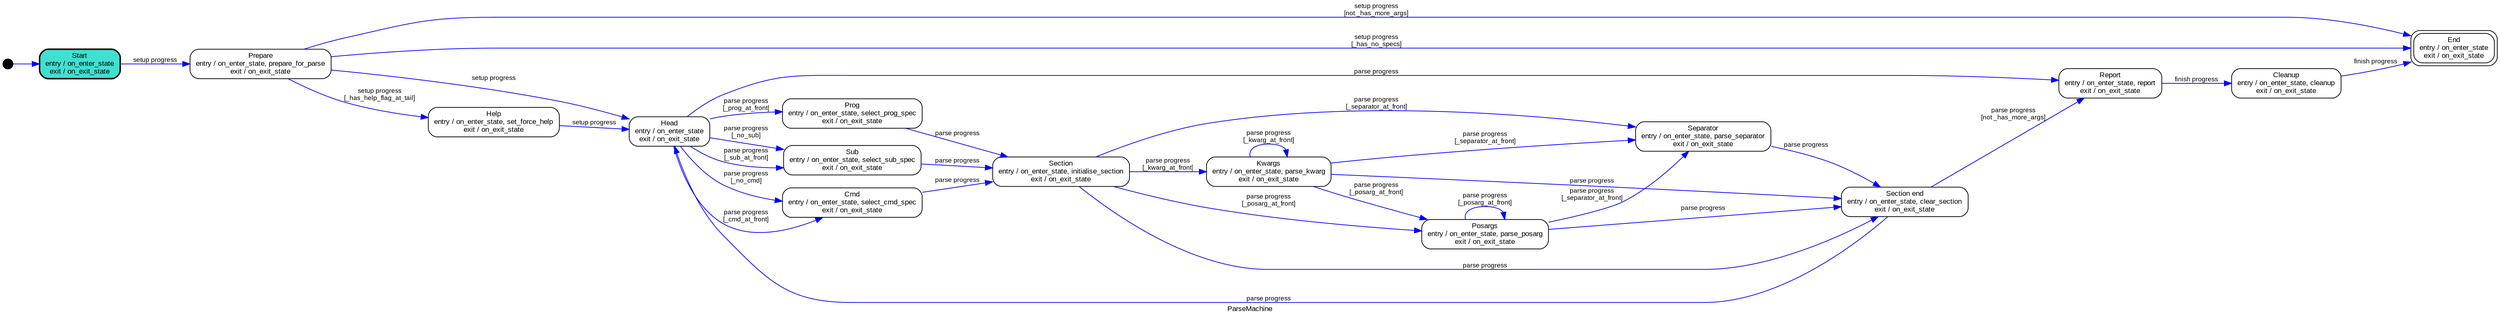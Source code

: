 digraph list {
label=ParseMachine;
fontname=Arial;
fontsize=10;
rankdir=LR;
i [shape=circle, style=filled, fontsize=1, fixedsize=true, width=0.2, height=0.2, fillcolor=black];
i -> Start [label="", color=blue, fontname=Arial, fontsize=9];
Start [label="Start\nentry / on_enter_state\nexit / on_exit_state", shape=rectangle, style="rounded, filled", fontname=Arial, fontsize=10, peripheries=1, penwidth=2, fillcolor=turquoise];
Start -> Prepare [label="setup progress", color=blue, fontname=Arial, fontsize=9];
Prepare [label="Prepare\nentry / on_enter_state, prepare_for_parse\nexit / on_exit_state", shape=rectangle, style="rounded, filled", fontname=Arial, fontsize=10, peripheries=1, fillcolor=white];
Prepare -> End [label="setup progress\n[not _has_more_args]", color=blue, fontname=Arial, fontsize=9];
Prepare -> End [label="setup progress\n[_has_no_specs]", color=blue, fontname=Arial, fontsize=9];
Prepare -> Help [label="setup progress\n[_has_help_flag_at_tail]", color=blue, fontname=Arial, fontsize=9];
Prepare -> Head [label="setup progress", color=blue, fontname=Arial, fontsize=9];
Help [label="Help\nentry / on_enter_state, set_force_help\nexit / on_exit_state", shape=rectangle, style="rounded, filled", fontname=Arial, fontsize=10, peripheries=1, fillcolor=white];
Help -> Head [label="setup progress", color=blue, fontname=Arial, fontsize=9];
Head [label="Head\nentry / on_enter_state\nexit / on_exit_state", shape=rectangle, style="rounded, filled", fontname=Arial, fontsize=10, peripheries=1, fillcolor=white];
Head -> Prog [label="parse progress\n[_prog_at_front]", color=blue, fontname=Arial, fontsize=9];
Head -> Cmd [label="parse progress\n[_cmd_at_front]", color=blue, fontname=Arial, fontsize=9];
Head -> Cmd [label="parse progress\n[_no_cmd]", color=blue, fontname=Arial, fontsize=9];
Head -> Sub [label="parse progress\n[_sub_at_front]", color=blue, fontname=Arial, fontsize=9];
Head -> Sub [label="parse progress\n[_no_sub]", color=blue, fontname=Arial, fontsize=9];
Head -> Report [label="parse progress", color=blue, fontname=Arial, fontsize=9];
Section [label="Section\nentry / on_enter_state, initialise_section\nexit / on_exit_state", shape=rectangle, style="rounded, filled", fontname=Arial, fontsize=10, peripheries=1, fillcolor=white];
Section -> Kwargs [label="parse progress\n[_kwarg_at_front]", color=blue, fontname=Arial, fontsize=9];
Section -> Posargs [label="parse progress\n[_posarg_at_front]", color=blue, fontname=Arial, fontsize=9];
Section -> Separator [label="parse progress\n[_separator_at_front]", color=blue, fontname=Arial, fontsize=9];
Section -> Section_end [label="parse progress", color=blue, fontname=Arial, fontsize=9];
Prog [label="Prog\nentry / on_enter_state, select_prog_spec\nexit / on_exit_state", shape=rectangle, style="rounded, filled", fontname=Arial, fontsize=10, peripheries=1, fillcolor=white];
Prog -> Section [label="parse progress", color=blue, fontname=Arial, fontsize=9];
Cmd [label="Cmd\nentry / on_enter_state, select_cmd_spec\nexit / on_exit_state", shape=rectangle, style="rounded, filled", fontname=Arial, fontsize=10, peripheries=1, fillcolor=white];
Cmd -> Section [label="parse progress", color=blue, fontname=Arial, fontsize=9];
Sub [label="Sub\nentry / on_enter_state, select_sub_spec\nexit / on_exit_state", shape=rectangle, style="rounded, filled", fontname=Arial, fontsize=10, peripheries=1, fillcolor=white];
Sub -> Section [label="parse progress", color=blue, fontname=Arial, fontsize=9];
Kwargs [label="Kwargs\nentry / on_enter_state, parse_kwarg\nexit / on_exit_state", shape=rectangle, style="rounded, filled", fontname=Arial, fontsize=10, peripheries=1, fillcolor=white];
Kwargs -> Kwargs [label="parse progress\n[_kwarg_at_front]", color=blue, fontname=Arial, fontsize=9];
Kwargs -> Posargs [label="parse progress\n[_posarg_at_front]", color=blue, fontname=Arial, fontsize=9];
Kwargs -> Separator [label="parse progress\n[_separator_at_front]", color=blue, fontname=Arial, fontsize=9];
Kwargs -> Section_end [label="parse progress", color=blue, fontname=Arial, fontsize=9];
Posargs [label="Posargs\nentry / on_enter_state, parse_posarg\nexit / on_exit_state", shape=rectangle, style="rounded, filled", fontname=Arial, fontsize=10, peripheries=1, fillcolor=white];
Posargs -> Posargs [label="parse progress\n[_posarg_at_front]", color=blue, fontname=Arial, fontsize=9];
Posargs -> Separator [label="parse progress\n[_separator_at_front]", color=blue, fontname=Arial, fontsize=9];
Posargs -> Section_end [label="parse progress", color=blue, fontname=Arial, fontsize=9];
Separator [label="Separator\nentry / on_enter_state, parse_separator\nexit / on_exit_state", shape=rectangle, style="rounded, filled", fontname=Arial, fontsize=10, peripheries=1, fillcolor=white];
Separator -> Section_end [label="parse progress", color=blue, fontname=Arial, fontsize=9];
Section_end [label="Section end\nentry / on_enter_state, clear_section\nexit / on_exit_state", shape=rectangle, style="rounded, filled", fontname=Arial, fontsize=10, peripheries=1, fillcolor=white];
Section_end -> Report [label="parse progress\n[not _has_more_args]", color=blue, fontname=Arial, fontsize=9];
Section_end -> Head [label="parse progress", color=blue, fontname=Arial, fontsize=9];
Cleanup [label="Cleanup\nentry / on_enter_state, cleanup\nexit / on_exit_state", shape=rectangle, style="rounded, filled", fontname=Arial, fontsize=10, peripheries=1, fillcolor=white];
Cleanup -> End [label="finish progress", color=blue, fontname=Arial, fontsize=9];
Report [label="Report\nentry / on_enter_state, report\nexit / on_exit_state", shape=rectangle, style="rounded, filled", fontname=Arial, fontsize=10, peripheries=1, fillcolor=white];
Report -> Cleanup [label="finish progress", color=blue, fontname=Arial, fontsize=9];
End [label="End\nentry / on_enter_state\nexit / on_exit_state", shape=rectangle, style="rounded, filled", fontname=Arial, fontsize=10, peripheries=2, fillcolor=white];
}

